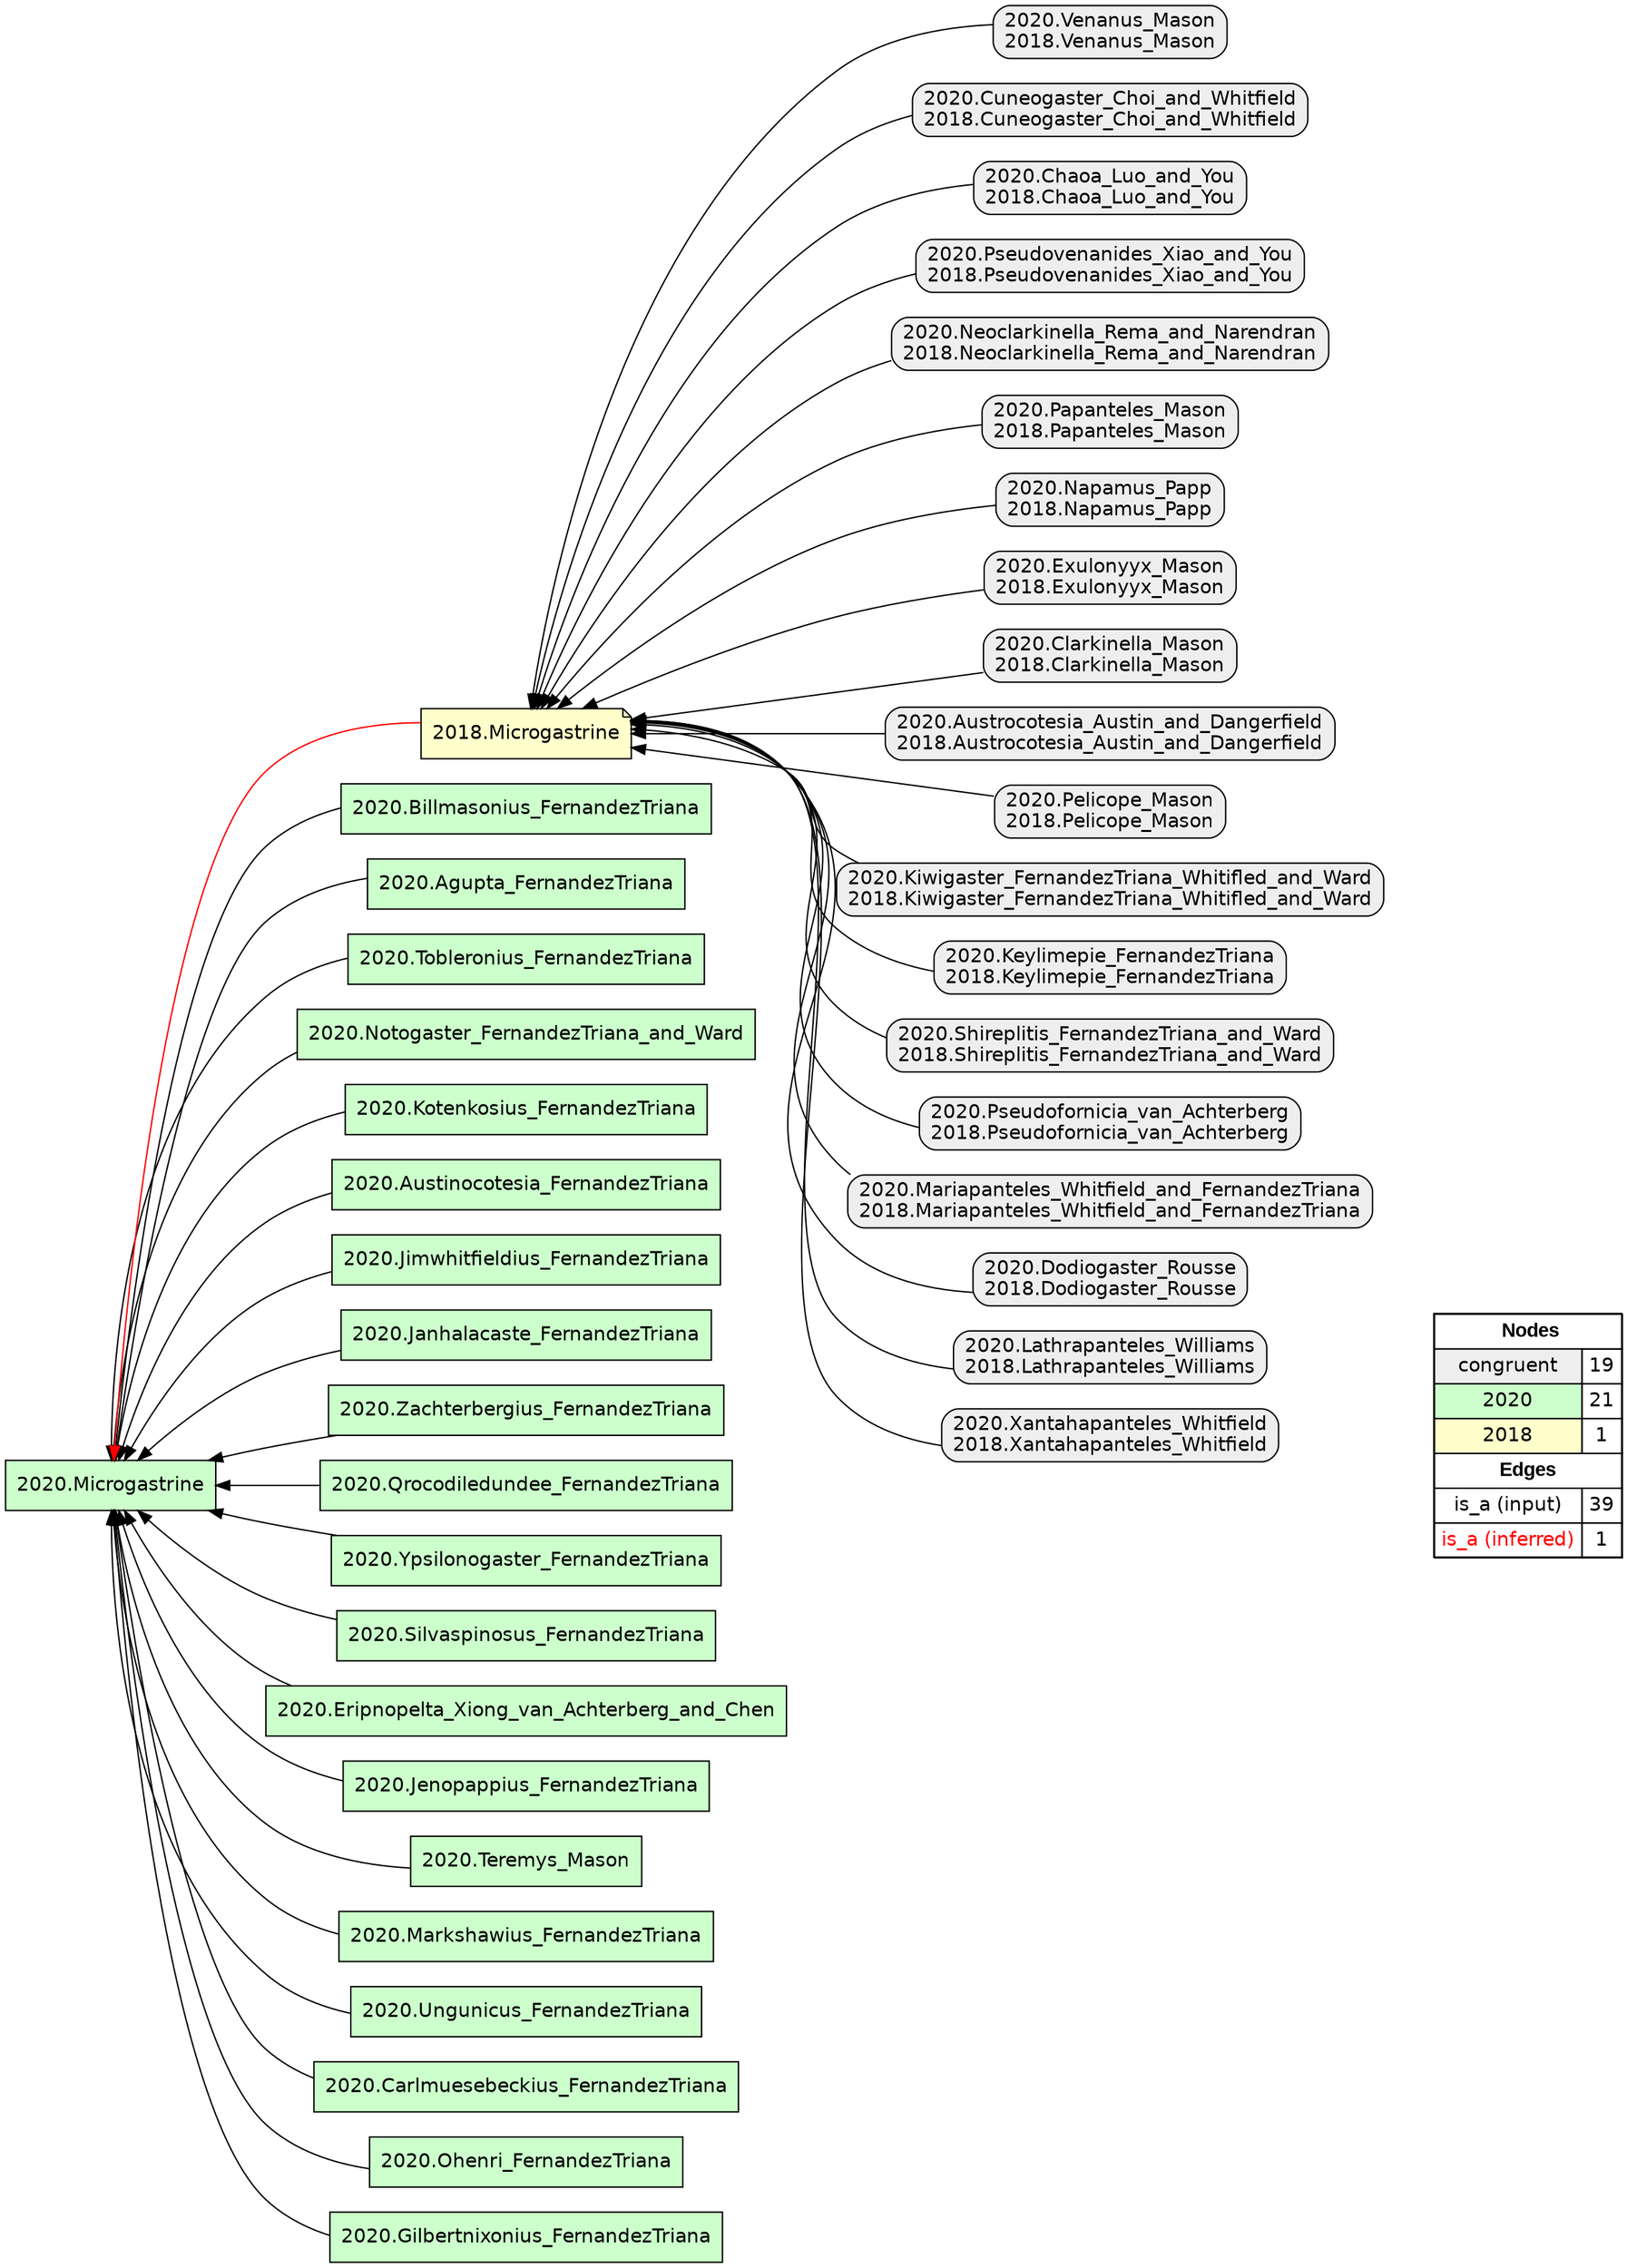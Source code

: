 digraph{
rankdir=RL
node[shape=box style="filled,rounded" fillcolor="#EEEEEE" fontname="helvetica"] 
"2020.Venanus_Mason\n2018.Venanus_Mason"
"2020.Cuneogaster_Choi_and_Whitfield\n2018.Cuneogaster_Choi_and_Whitfield"
"2020.Chaoa_Luo_and_You\n2018.Chaoa_Luo_and_You"
"2020.Pseudovenanides_Xiao_and_You\n2018.Pseudovenanides_Xiao_and_You"
"2020.Neoclarkinella_Rema_and_Narendran\n2018.Neoclarkinella_Rema_and_Narendran"
"2020.Papanteles_Mason\n2018.Papanteles_Mason"
"2020.Napamus_Papp\n2018.Napamus_Papp"
"2020.Exulonyyx_Mason\n2018.Exulonyyx_Mason"
"2020.Clarkinella_Mason\n2018.Clarkinella_Mason"
"2020.Austrocotesia_Austin_and_Dangerfield\n2018.Austrocotesia_Austin_and_Dangerfield"
"2020.Pelicope_Mason\n2018.Pelicope_Mason"
"2020.Kiwigaster_FernandezTriana_Whitifled_and_Ward\n2018.Kiwigaster_FernandezTriana_Whitifled_and_Ward"
"2020.Keylimepie_FernandezTriana\n2018.Keylimepie_FernandezTriana"
"2020.Shireplitis_FernandezTriana_and_Ward\n2018.Shireplitis_FernandezTriana_and_Ward"
"2020.Pseudofornicia_van_Achterberg\n2018.Pseudofornicia_van_Achterberg"
"2020.Mariapanteles_Whitfield_and_FernandezTriana\n2018.Mariapanteles_Whitfield_and_FernandezTriana"
"2020.Dodiogaster_Rousse\n2018.Dodiogaster_Rousse"
"2020.Lathrapanteles_Williams\n2018.Lathrapanteles_Williams"
"2020.Xantahapanteles_Whitfield\n2018.Xantahapanteles_Whitfield"
node[shape=box style=filled fillcolor="#CCFFCC" fontname="helvetica"] 
"2020.Billmasonius_FernandezTriana"
"2020.Agupta_FernandezTriana"
"2020.Tobleronius_FernandezTriana"
"2020.Notogaster_FernandezTriana_and_Ward"
"2020.Kotenkosius_FernandezTriana"
"2020.Austinocotesia_FernandezTriana"
"2020.Jimwhitfieldius_FernandezTriana"
"2020.Janhalacaste_FernandezTriana"
"2020.Zachterbergius_FernandezTriana"
"2020.Qrocodiledundee_FernandezTriana"
"2020.Ypsilonogaster_FernandezTriana"
"2020.Silvaspinosus_FernandezTriana"
"2020.Eripnopelta_Xiong_van_Achterberg_and_Chen"
"2020.Jenopappius_FernandezTriana"
"2020.Teremys_Mason"
"2020.Markshawius_FernandezTriana"
"2020.Ungunicus_FernandezTriana"
"2020.Microgastrine"
"2020.Carlmuesebeckius_FernandezTriana"
"2020.Ohenri_FernandezTriana"
"2020.Gilbertnixonius_FernandezTriana"
node[shape=note style=filled fillcolor="#FFFFCC" fontname="helvetica"] 
"2018.Microgastrine"
edge[arrowhead=normal style=dotted color="#000000" constraint=true penwidth=1]
edge[arrowhead=normal style=solid color="#000000" constraint=true penwidth=1]
"2020.Austrocotesia_Austin_and_Dangerfield\n2018.Austrocotesia_Austin_and_Dangerfield" -> "2018.Microgastrine"
"2020.Austinocotesia_FernandezTriana" -> "2020.Microgastrine"
"2020.Xantahapanteles_Whitfield\n2018.Xantahapanteles_Whitfield" -> "2018.Microgastrine"
"2020.Zachterbergius_FernandezTriana" -> "2020.Microgastrine"
"2020.Jenopappius_FernandezTriana" -> "2020.Microgastrine"
"2020.Shireplitis_FernandezTriana_and_Ward\n2018.Shireplitis_FernandezTriana_and_Ward" -> "2018.Microgastrine"
"2020.Mariapanteles_Whitfield_and_FernandezTriana\n2018.Mariapanteles_Whitfield_and_FernandezTriana" -> "2018.Microgastrine"
"2020.Markshawius_FernandezTriana" -> "2020.Microgastrine"
"2020.Ypsilonogaster_FernandezTriana" -> "2020.Microgastrine"
"2020.Dodiogaster_Rousse\n2018.Dodiogaster_Rousse" -> "2018.Microgastrine"
"2020.Pseudofornicia_van_Achterberg\n2018.Pseudofornicia_van_Achterberg" -> "2018.Microgastrine"
"2020.Napamus_Papp\n2018.Napamus_Papp" -> "2018.Microgastrine"
"2020.Eripnopelta_Xiong_van_Achterberg_and_Chen" -> "2020.Microgastrine"
"2020.Cuneogaster_Choi_and_Whitfield\n2018.Cuneogaster_Choi_and_Whitfield" -> "2018.Microgastrine"
"2020.Pelicope_Mason\n2018.Pelicope_Mason" -> "2018.Microgastrine"
"2020.Teremys_Mason" -> "2020.Microgastrine"
"2020.Kotenkosius_FernandezTriana" -> "2020.Microgastrine"
"2020.Agupta_FernandezTriana" -> "2020.Microgastrine"
"2020.Pseudovenanides_Xiao_and_You\n2018.Pseudovenanides_Xiao_and_You" -> "2018.Microgastrine"
"2020.Papanteles_Mason\n2018.Papanteles_Mason" -> "2018.Microgastrine"
"2020.Jimwhitfieldius_FernandezTriana" -> "2020.Microgastrine"
"2020.Carlmuesebeckius_FernandezTriana" -> "2020.Microgastrine"
"2020.Ungunicus_FernandezTriana" -> "2020.Microgastrine"
"2020.Ohenri_FernandezTriana" -> "2020.Microgastrine"
"2020.Silvaspinosus_FernandezTriana" -> "2020.Microgastrine"
"2020.Kiwigaster_FernandezTriana_Whitifled_and_Ward\n2018.Kiwigaster_FernandezTriana_Whitifled_and_Ward" -> "2018.Microgastrine"
"2020.Keylimepie_FernandezTriana\n2018.Keylimepie_FernandezTriana" -> "2018.Microgastrine"
"2020.Clarkinella_Mason\n2018.Clarkinella_Mason" -> "2018.Microgastrine"
"2020.Janhalacaste_FernandezTriana" -> "2020.Microgastrine"
"2020.Tobleronius_FernandezTriana" -> "2020.Microgastrine"
"2020.Notogaster_FernandezTriana_and_Ward" -> "2020.Microgastrine"
"2020.Gilbertnixonius_FernandezTriana" -> "2020.Microgastrine"
"2020.Lathrapanteles_Williams\n2018.Lathrapanteles_Williams" -> "2018.Microgastrine"
"2020.Billmasonius_FernandezTriana" -> "2020.Microgastrine"
"2020.Chaoa_Luo_and_You\n2018.Chaoa_Luo_and_You" -> "2018.Microgastrine"
"2020.Exulonyyx_Mason\n2018.Exulonyyx_Mason" -> "2018.Microgastrine"
"2020.Venanus_Mason\n2018.Venanus_Mason" -> "2018.Microgastrine"
"2020.Qrocodiledundee_FernandezTriana" -> "2020.Microgastrine"
"2020.Neoclarkinella_Rema_and_Narendran\n2018.Neoclarkinella_Rema_and_Narendran" -> "2018.Microgastrine"
edge[arrowhead=normal style=solid color="#FF0000" constraint=true penwidth=1]
"2018.Microgastrine" -> "2020.Microgastrine"
node[shape=box] 
{rank=source Legend [fillcolor= white margin=0 label=< 
 <TABLE BORDER="0" CELLBORDER="1" CELLSPACING="0" CELLPADDING="4"> 
<TR> <TD COLSPAN="2"><font face="Arial Black"> Nodes</font></TD> </TR> 
<TR> 
 <TD bgcolor="#EEEEEE" fontname="helvetica">congruent</TD> 
 <TD>19</TD> 
 </TR> 
<TR> 
 <TD bgcolor="#CCFFCC" fontname="helvetica">2020</TD> 
 <TD>21</TD> 
 </TR> 
<TR> 
 <TD bgcolor="#FFFFCC" fontname="helvetica">2018</TD> 
 <TD>1</TD> 
 </TR> 
<TR> <TD COLSPAN="2"><font face = "Arial Black"> Edges </font></TD> </TR> 
<TR> 
 <TD><font color ="#000000">is_a (input)</font></TD><TD>39</TD>
</TR>
<TR> 
 <TD><font color ="#FF0000">is_a (inferred)</font></TD><TD>1</TD>
</TR>
</TABLE> 
 >] } 
}
